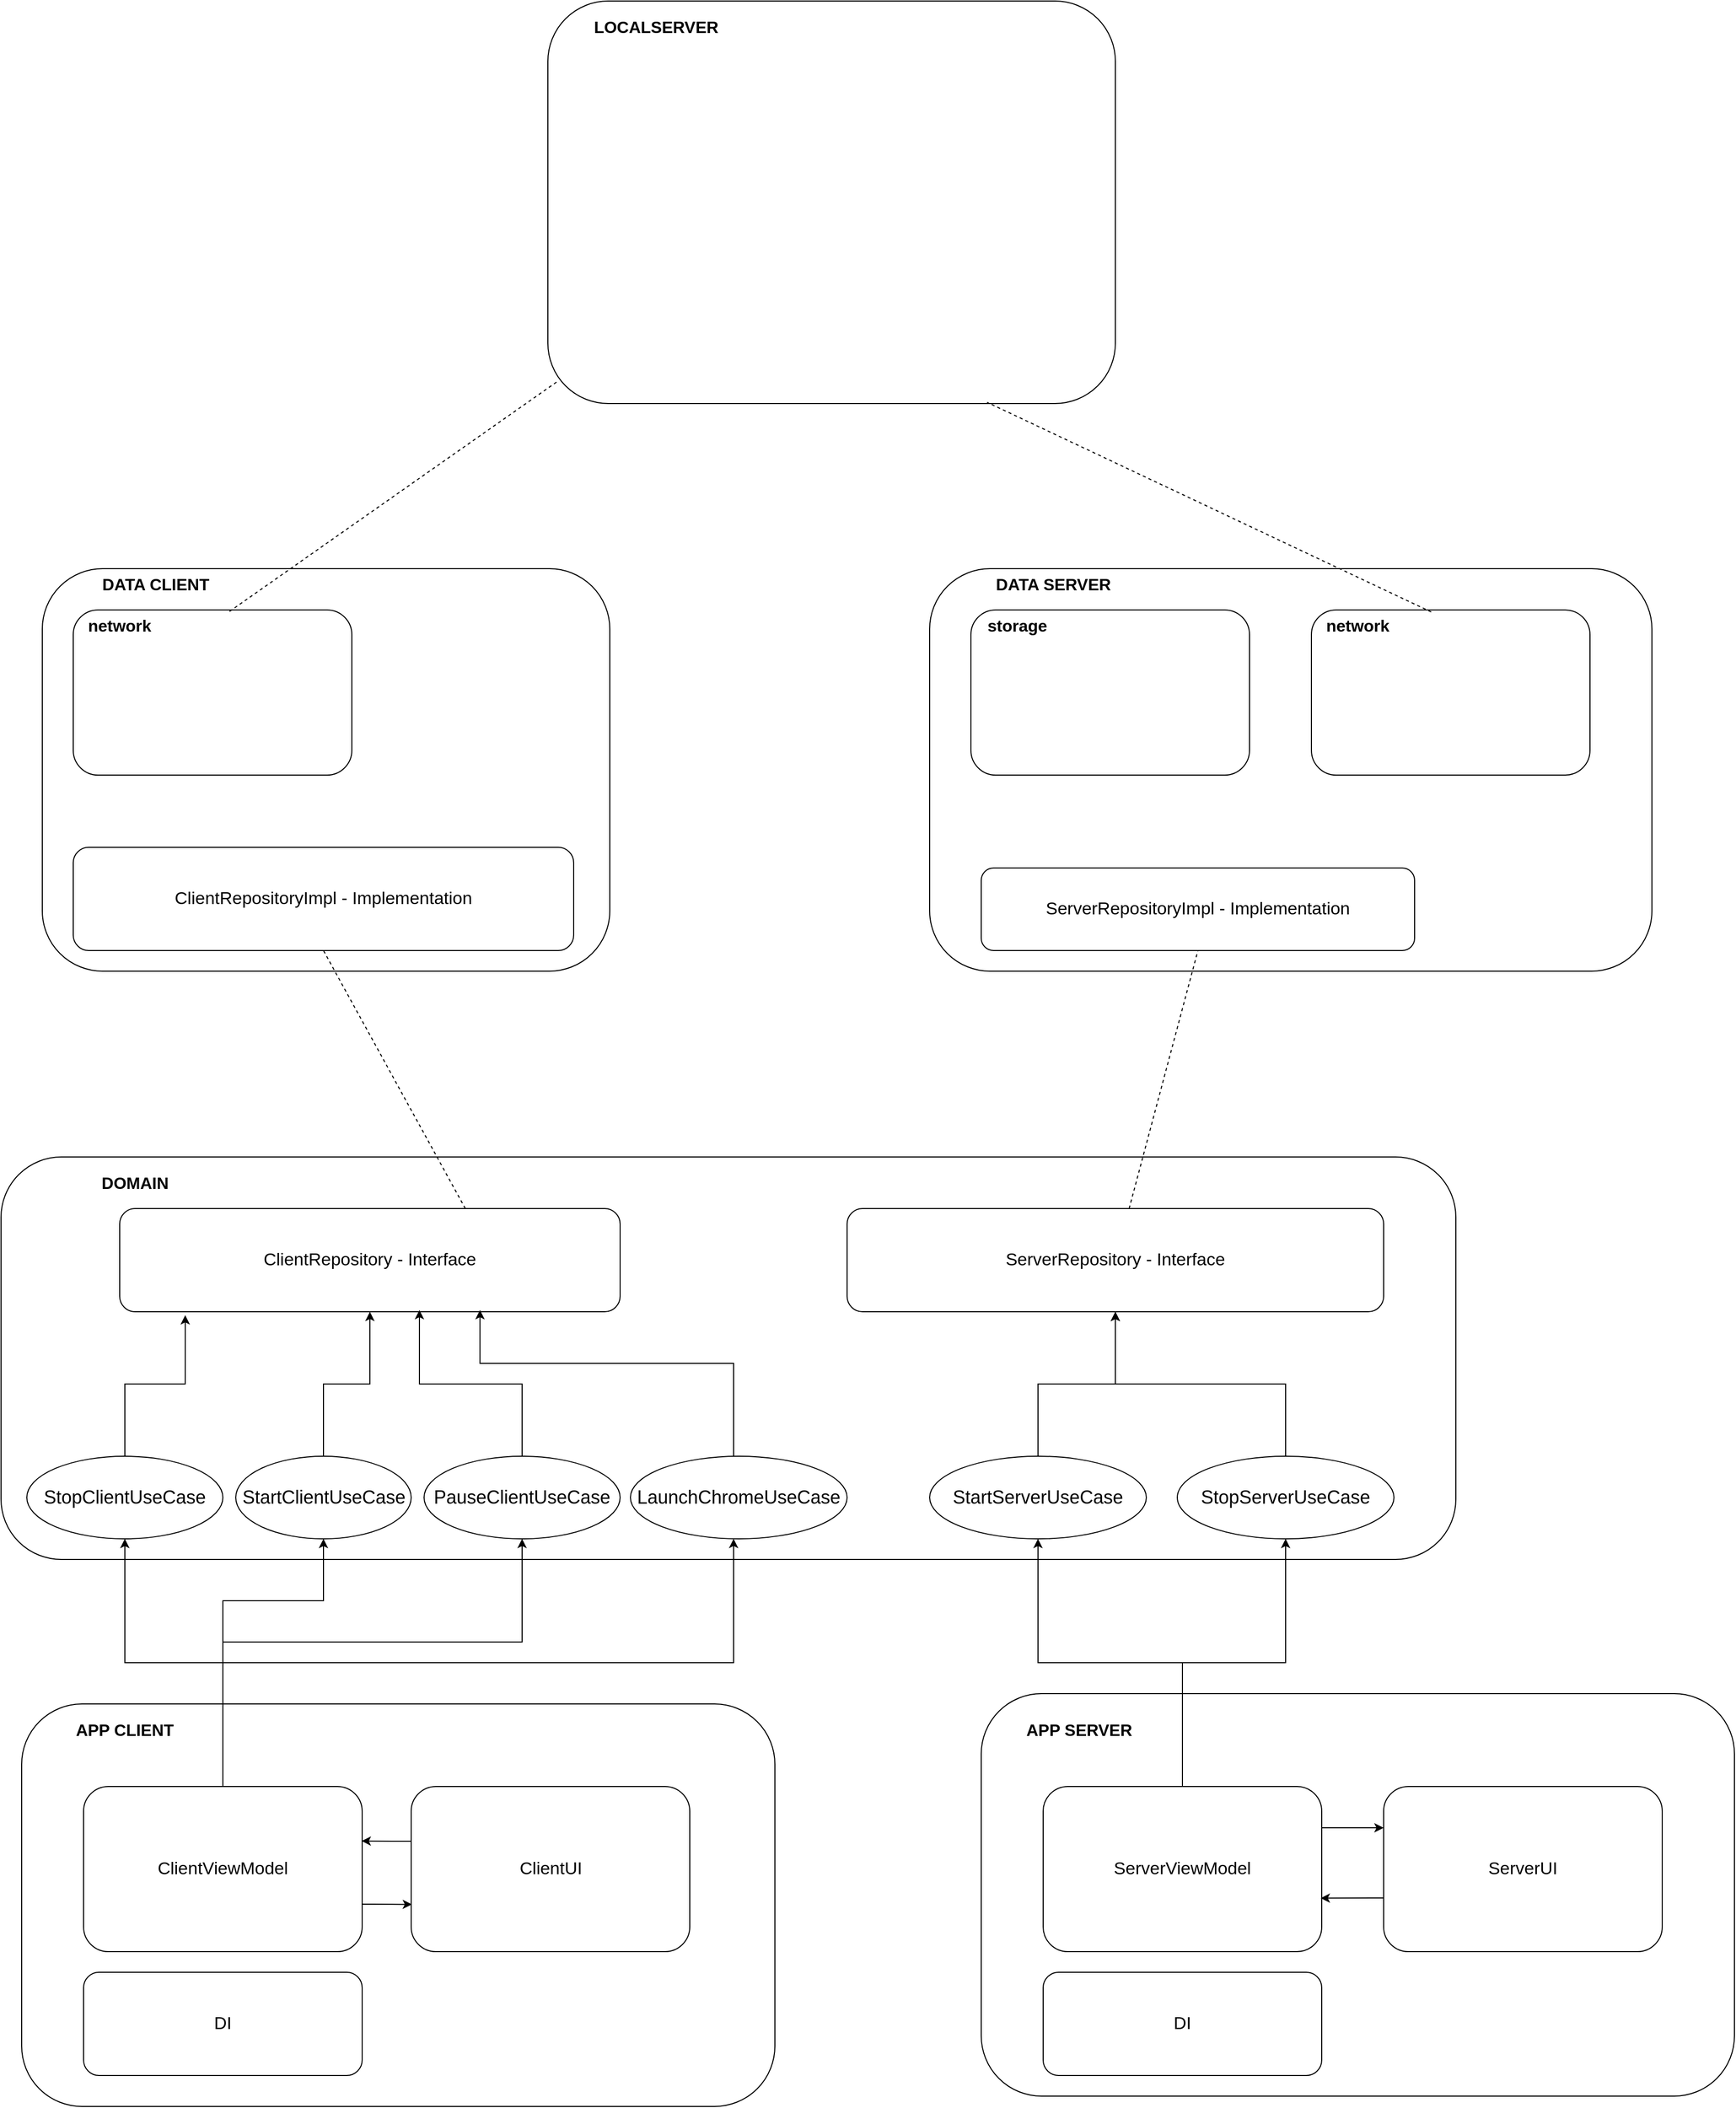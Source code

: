 <mxfile version="24.5.4" type="device">
  <diagram name="Page-1" id="dv_VYlRYfUnMwkLv-vbT">
    <mxGraphModel dx="2364" dy="3166" grid="1" gridSize="10" guides="1" tooltips="1" connect="1" arrows="1" fold="1" page="1" pageScale="1" pageWidth="850" pageHeight="1100" math="0" shadow="0">
      <root>
        <mxCell id="0" />
        <mxCell id="1" parent="0" />
        <mxCell id="EzTBEtF5ClEyaQgrT7JG-3" value="" style="rounded=1;whiteSpace=wrap;html=1;" parent="1" vertex="1">
          <mxGeometry x="-220" y="320" width="550" height="390" as="geometry" />
        </mxCell>
        <mxCell id="EzTBEtF5ClEyaQgrT7JG-8" value="&lt;b&gt;&lt;font style=&quot;font-size: 16px;&quot;&gt;DATA CLIENT&lt;/font&gt;&lt;/b&gt;" style="text;html=1;align=center;verticalAlign=middle;whiteSpace=wrap;rounded=0;" parent="1" vertex="1">
          <mxGeometry x="-190" y="320" width="160" height="30" as="geometry" />
        </mxCell>
        <mxCell id="EzTBEtF5ClEyaQgrT7JG-9" value="" style="rounded=1;whiteSpace=wrap;html=1;" parent="1" vertex="1">
          <mxGeometry x="640" y="320" width="700" height="390" as="geometry" />
        </mxCell>
        <mxCell id="EzTBEtF5ClEyaQgrT7JG-11" value="" style="rounded=1;whiteSpace=wrap;html=1;" parent="1" vertex="1">
          <mxGeometry x="-260" y="890" width="1410" height="390" as="geometry" />
        </mxCell>
        <mxCell id="EzTBEtF5ClEyaQgrT7JG-13" value="" style="rounded=1;whiteSpace=wrap;html=1;" parent="1" vertex="1">
          <mxGeometry x="-240" y="1420" width="730" height="390" as="geometry" />
        </mxCell>
        <mxCell id="EzTBEtF5ClEyaQgrT7JG-14" value="&lt;b&gt;&lt;font style=&quot;font-size: 16px;&quot;&gt;APP CLIENT&lt;/font&gt;&lt;/b&gt;" style="text;html=1;align=center;verticalAlign=middle;whiteSpace=wrap;rounded=0;" parent="1" vertex="1">
          <mxGeometry x="-190" y="1430" width="100" height="30" as="geometry" />
        </mxCell>
        <mxCell id="EzTBEtF5ClEyaQgrT7JG-15" value="" style="rounded=1;whiteSpace=wrap;html=1;" parent="1" vertex="1">
          <mxGeometry x="690" y="1410" width="730" height="390" as="geometry" />
        </mxCell>
        <mxCell id="EzTBEtF5ClEyaQgrT7JG-16" value="&lt;b&gt;&lt;font style=&quot;font-size: 16px;&quot;&gt;APP SERVER&lt;/font&gt;&lt;/b&gt;" style="text;html=1;align=center;verticalAlign=middle;whiteSpace=wrap;rounded=0;" parent="1" vertex="1">
          <mxGeometry x="730" y="1430" width="110" height="30" as="geometry" />
        </mxCell>
        <mxCell id="EzTBEtF5ClEyaQgrT7JG-17" value="&lt;b&gt;&lt;font style=&quot;font-size: 16px;&quot;&gt;DATA SERVER&lt;/font&gt;&lt;/b&gt;" style="text;html=1;align=center;verticalAlign=middle;whiteSpace=wrap;rounded=0;" parent="1" vertex="1">
          <mxGeometry x="680" y="320" width="160" height="30" as="geometry" />
        </mxCell>
        <mxCell id="EzTBEtF5ClEyaQgrT7JG-18" value="&lt;b&gt;&lt;font style=&quot;font-size: 16px;&quot;&gt;DOMAIN&lt;/font&gt;&lt;/b&gt;" style="text;html=1;align=center;verticalAlign=middle;whiteSpace=wrap;rounded=0;" parent="1" vertex="1">
          <mxGeometry x="-210" y="900" width="160" height="30" as="geometry" />
        </mxCell>
        <mxCell id="EzTBEtF5ClEyaQgrT7JG-19" value="" style="rounded=1;whiteSpace=wrap;html=1;" parent="1" vertex="1">
          <mxGeometry x="680" y="360" width="270" height="160" as="geometry" />
        </mxCell>
        <mxCell id="EzTBEtF5ClEyaQgrT7JG-20" value="&lt;b&gt;&lt;font style=&quot;font-size: 16px;&quot;&gt;storage&lt;/font&gt;&lt;/b&gt;" style="text;html=1;align=center;verticalAlign=middle;whiteSpace=wrap;rounded=0;" parent="1" vertex="1">
          <mxGeometry x="670" y="360" width="110" height="30" as="geometry" />
        </mxCell>
        <mxCell id="EzTBEtF5ClEyaQgrT7JG-23" value="" style="rounded=1;whiteSpace=wrap;html=1;" parent="1" vertex="1">
          <mxGeometry x="1010" y="360" width="270" height="160" as="geometry" />
        </mxCell>
        <mxCell id="EzTBEtF5ClEyaQgrT7JG-24" value="&lt;b&gt;&lt;font style=&quot;font-size: 16px;&quot;&gt;network&lt;/font&gt;&lt;/b&gt;" style="text;html=1;align=center;verticalAlign=middle;whiteSpace=wrap;rounded=0;" parent="1" vertex="1">
          <mxGeometry x="1000" y="360" width="110" height="30" as="geometry" />
        </mxCell>
        <mxCell id="EzTBEtF5ClEyaQgrT7JG-25" value="" style="rounded=1;whiteSpace=wrap;html=1;" parent="1" vertex="1">
          <mxGeometry x="-190" y="360" width="270" height="160" as="geometry" />
        </mxCell>
        <mxCell id="EzTBEtF5ClEyaQgrT7JG-26" value="&lt;b&gt;&lt;font style=&quot;font-size: 16px;&quot;&gt;network&lt;/font&gt;&lt;/b&gt;" style="text;html=1;align=center;verticalAlign=middle;whiteSpace=wrap;rounded=0;" parent="1" vertex="1">
          <mxGeometry x="-200" y="360" width="110" height="30" as="geometry" />
        </mxCell>
        <mxCell id="EzTBEtF5ClEyaQgrT7JG-27" value="&lt;font style=&quot;font-size: 17px;&quot;&gt;ClientRepository - Interface&lt;/font&gt;" style="rounded=1;whiteSpace=wrap;html=1;" parent="1" vertex="1">
          <mxGeometry x="-145" y="940" width="485" height="100" as="geometry" />
        </mxCell>
        <mxCell id="EzTBEtF5ClEyaQgrT7JG-29" value="&lt;font style=&quot;font-size: 17px;&quot;&gt;ServerRepository - Interface&lt;/font&gt;" style="rounded=1;whiteSpace=wrap;html=1;" parent="1" vertex="1">
          <mxGeometry x="560" y="940" width="520" height="100" as="geometry" />
        </mxCell>
        <mxCell id="EzTBEtF5ClEyaQgrT7JG-30" value="&lt;font style=&quot;font-size: 17px;&quot;&gt;ServerRepositoryImpl - Implementation&lt;/font&gt;" style="rounded=1;whiteSpace=wrap;html=1;" parent="1" vertex="1">
          <mxGeometry x="690" y="610" width="420" height="80" as="geometry" />
        </mxCell>
        <mxCell id="EzTBEtF5ClEyaQgrT7JG-31" value="&lt;font style=&quot;font-size: 17px;&quot;&gt;ClientRepositoryImpl - Implementation&lt;/font&gt;" style="rounded=1;whiteSpace=wrap;html=1;" parent="1" vertex="1">
          <mxGeometry x="-190" y="590" width="485" height="100" as="geometry" />
        </mxCell>
        <mxCell id="44aZzsMt_A5BknC07qKw-20" style="edgeStyle=orthogonalEdgeStyle;rounded=0;orthogonalLoop=1;jettySize=auto;html=1;entryX=0.5;entryY=1;entryDx=0;entryDy=0;" parent="1" source="EzTBEtF5ClEyaQgrT7JG-34" target="EzTBEtF5ClEyaQgrT7JG-39" edge="1">
          <mxGeometry relative="1" as="geometry">
            <Array as="points">
              <mxPoint x="-45" y="1320" />
              <mxPoint x="52" y="1320" />
            </Array>
          </mxGeometry>
        </mxCell>
        <mxCell id="44aZzsMt_A5BknC07qKw-21" style="edgeStyle=orthogonalEdgeStyle;rounded=0;orthogonalLoop=1;jettySize=auto;html=1;" parent="1" source="EzTBEtF5ClEyaQgrT7JG-34" target="EzTBEtF5ClEyaQgrT7JG-40" edge="1">
          <mxGeometry relative="1" as="geometry">
            <Array as="points">
              <mxPoint x="-45" y="1360" />
              <mxPoint x="245" y="1360" />
            </Array>
          </mxGeometry>
        </mxCell>
        <mxCell id="44aZzsMt_A5BknC07qKw-22" style="edgeStyle=orthogonalEdgeStyle;rounded=0;orthogonalLoop=1;jettySize=auto;html=1;" parent="1" source="EzTBEtF5ClEyaQgrT7JG-34" target="44aZzsMt_A5BknC07qKw-15" edge="1">
          <mxGeometry relative="1" as="geometry">
            <Array as="points">
              <mxPoint x="-45" y="1380" />
              <mxPoint x="450" y="1380" />
            </Array>
          </mxGeometry>
        </mxCell>
        <mxCell id="44aZzsMt_A5BknC07qKw-26" style="edgeStyle=orthogonalEdgeStyle;rounded=0;orthogonalLoop=1;jettySize=auto;html=1;" parent="1" source="EzTBEtF5ClEyaQgrT7JG-34" target="44aZzsMt_A5BknC07qKw-25" edge="1">
          <mxGeometry relative="1" as="geometry" />
        </mxCell>
        <mxCell id="EzTBEtF5ClEyaQgrT7JG-34" value="&lt;font style=&quot;font-size: 17px;&quot;&gt;ClientViewModel&lt;/font&gt;" style="rounded=1;whiteSpace=wrap;html=1;" parent="1" vertex="1">
          <mxGeometry x="-180" y="1500" width="270" height="160" as="geometry" />
        </mxCell>
        <mxCell id="EzTBEtF5ClEyaQgrT7JG-36" value="&lt;font style=&quot;font-size: 17px;&quot;&gt;ClientUI&lt;/font&gt;" style="rounded=1;whiteSpace=wrap;html=1;" parent="1" vertex="1">
          <mxGeometry x="137.5" y="1500" width="270" height="160" as="geometry" />
        </mxCell>
        <mxCell id="44aZzsMt_A5BknC07qKw-3" style="edgeStyle=orthogonalEdgeStyle;rounded=0;orthogonalLoop=1;jettySize=auto;html=1;" parent="1" source="EzTBEtF5ClEyaQgrT7JG-37" target="EzTBEtF5ClEyaQgrT7JG-41" edge="1">
          <mxGeometry relative="1" as="geometry" />
        </mxCell>
        <mxCell id="44aZzsMt_A5BknC07qKw-4" style="edgeStyle=orthogonalEdgeStyle;rounded=0;orthogonalLoop=1;jettySize=auto;html=1;" parent="1" source="EzTBEtF5ClEyaQgrT7JG-37" target="EzTBEtF5ClEyaQgrT7JG-42" edge="1">
          <mxGeometry relative="1" as="geometry" />
        </mxCell>
        <mxCell id="44aZzsMt_A5BknC07qKw-11" style="edgeStyle=orthogonalEdgeStyle;rounded=0;orthogonalLoop=1;jettySize=auto;html=1;entryX=0;entryY=0.25;entryDx=0;entryDy=0;" parent="1" source="EzTBEtF5ClEyaQgrT7JG-37" target="EzTBEtF5ClEyaQgrT7JG-38" edge="1">
          <mxGeometry relative="1" as="geometry">
            <Array as="points">
              <mxPoint x="1040" y="1540" />
              <mxPoint x="1040" y="1540" />
            </Array>
          </mxGeometry>
        </mxCell>
        <mxCell id="EzTBEtF5ClEyaQgrT7JG-37" value="&lt;font style=&quot;font-size: 17px;&quot;&gt;ServerViewModel&lt;/font&gt;" style="rounded=1;whiteSpace=wrap;html=1;" parent="1" vertex="1">
          <mxGeometry x="750" y="1500" width="270" height="160" as="geometry" />
        </mxCell>
        <mxCell id="EzTBEtF5ClEyaQgrT7JG-38" value="&lt;font style=&quot;font-size: 17px;&quot;&gt;ServerUI&lt;/font&gt;" style="rounded=1;whiteSpace=wrap;html=1;" parent="1" vertex="1">
          <mxGeometry x="1080" y="1500" width="270" height="160" as="geometry" />
        </mxCell>
        <mxCell id="44aZzsMt_A5BknC07qKw-16" style="edgeStyle=orthogonalEdgeStyle;rounded=0;orthogonalLoop=1;jettySize=auto;html=1;" parent="1" source="EzTBEtF5ClEyaQgrT7JG-39" target="EzTBEtF5ClEyaQgrT7JG-27" edge="1">
          <mxGeometry relative="1" as="geometry" />
        </mxCell>
        <mxCell id="EzTBEtF5ClEyaQgrT7JG-39" value="&lt;font style=&quot;font-size: 18px;&quot;&gt;StartClientUseCase&lt;/font&gt;" style="ellipse;whiteSpace=wrap;html=1;" parent="1" vertex="1">
          <mxGeometry x="-32.5" y="1180" width="170" height="80" as="geometry" />
        </mxCell>
        <mxCell id="EzTBEtF5ClEyaQgrT7JG-40" value="&lt;font style=&quot;font-size: 18px;&quot;&gt;PauseClientUseCase&lt;/font&gt;" style="ellipse;whiteSpace=wrap;html=1;" parent="1" vertex="1">
          <mxGeometry x="150" y="1180" width="190" height="80" as="geometry" />
        </mxCell>
        <mxCell id="44aZzsMt_A5BknC07qKw-5" style="edgeStyle=orthogonalEdgeStyle;rounded=0;orthogonalLoop=1;jettySize=auto;html=1;" parent="1" source="EzTBEtF5ClEyaQgrT7JG-41" target="EzTBEtF5ClEyaQgrT7JG-29" edge="1">
          <mxGeometry relative="1" as="geometry" />
        </mxCell>
        <mxCell id="EzTBEtF5ClEyaQgrT7JG-41" value="&lt;font style=&quot;font-size: 18px;&quot;&gt;StartServerUseCase&lt;/font&gt;" style="ellipse;whiteSpace=wrap;html=1;" parent="1" vertex="1">
          <mxGeometry x="640" y="1180" width="210" height="80" as="geometry" />
        </mxCell>
        <mxCell id="44aZzsMt_A5BknC07qKw-6" style="edgeStyle=orthogonalEdgeStyle;rounded=0;orthogonalLoop=1;jettySize=auto;html=1;" parent="1" source="EzTBEtF5ClEyaQgrT7JG-42" target="EzTBEtF5ClEyaQgrT7JG-29" edge="1">
          <mxGeometry relative="1" as="geometry" />
        </mxCell>
        <mxCell id="EzTBEtF5ClEyaQgrT7JG-42" value="&lt;font style=&quot;font-size: 18px;&quot;&gt;StopServerUseCase&lt;/font&gt;" style="ellipse;whiteSpace=wrap;html=1;" parent="1" vertex="1">
          <mxGeometry x="880" y="1180" width="210" height="80" as="geometry" />
        </mxCell>
        <mxCell id="EzTBEtF5ClEyaQgrT7JG-43" value="&lt;span style=&quot;font-size: 17px;&quot;&gt;DI&lt;/span&gt;" style="rounded=1;whiteSpace=wrap;html=1;" parent="1" vertex="1">
          <mxGeometry x="-180" y="1680" width="270" height="100" as="geometry" />
        </mxCell>
        <mxCell id="EzTBEtF5ClEyaQgrT7JG-44" value="&lt;span style=&quot;font-size: 17px;&quot;&gt;DI&lt;/span&gt;" style="rounded=1;whiteSpace=wrap;html=1;" parent="1" vertex="1">
          <mxGeometry x="750" y="1680" width="270" height="100" as="geometry" />
        </mxCell>
        <mxCell id="44aZzsMt_A5BknC07qKw-1" value="" style="rounded=1;whiteSpace=wrap;html=1;" parent="1" vertex="1">
          <mxGeometry x="270" y="-230" width="550" height="390" as="geometry" />
        </mxCell>
        <mxCell id="44aZzsMt_A5BknC07qKw-2" value="&lt;b&gt;&lt;font style=&quot;font-size: 16px;&quot;&gt;LOCALSERVER&lt;/font&gt;&lt;/b&gt;" style="text;html=1;align=center;verticalAlign=middle;whiteSpace=wrap;rounded=0;" parent="1" vertex="1">
          <mxGeometry x="295" y="-220" width="160" height="30" as="geometry" />
        </mxCell>
        <mxCell id="44aZzsMt_A5BknC07qKw-7" value="" style="endArrow=none;dashed=1;html=1;rounded=0;entryX=0.5;entryY=1;entryDx=0;entryDy=0;" parent="1" source="EzTBEtF5ClEyaQgrT7JG-29" target="EzTBEtF5ClEyaQgrT7JG-30" edge="1">
          <mxGeometry width="50" height="50" relative="1" as="geometry">
            <mxPoint x="710" y="790" as="sourcePoint" />
            <mxPoint x="760" y="740" as="targetPoint" />
          </mxGeometry>
        </mxCell>
        <mxCell id="44aZzsMt_A5BknC07qKw-8" value="" style="endArrow=none;dashed=1;html=1;rounded=0;exitX=0.43;exitY=0.012;exitDx=0;exitDy=0;exitPerimeter=0;entryX=0.774;entryY=0.997;entryDx=0;entryDy=0;entryPerimeter=0;" parent="1" source="EzTBEtF5ClEyaQgrT7JG-23" target="44aZzsMt_A5BknC07qKw-1" edge="1">
          <mxGeometry width="50" height="50" relative="1" as="geometry">
            <mxPoint x="920" y="260" as="sourcePoint" />
            <mxPoint x="987" y="10" as="targetPoint" />
          </mxGeometry>
        </mxCell>
        <mxCell id="44aZzsMt_A5BknC07qKw-12" style="edgeStyle=orthogonalEdgeStyle;rounded=0;orthogonalLoop=1;jettySize=auto;html=1;entryX=0.996;entryY=0.676;entryDx=0;entryDy=0;entryPerimeter=0;" parent="1" source="EzTBEtF5ClEyaQgrT7JG-38" target="EzTBEtF5ClEyaQgrT7JG-37" edge="1">
          <mxGeometry relative="1" as="geometry">
            <Array as="points">
              <mxPoint x="1070" y="1608" />
              <mxPoint x="1070" y="1608" />
            </Array>
          </mxGeometry>
        </mxCell>
        <mxCell id="44aZzsMt_A5BknC07qKw-13" style="edgeStyle=orthogonalEdgeStyle;rounded=0;orthogonalLoop=1;jettySize=auto;html=1;entryX=0.003;entryY=0.714;entryDx=0;entryDy=0;entryPerimeter=0;" parent="1" source="EzTBEtF5ClEyaQgrT7JG-34" target="EzTBEtF5ClEyaQgrT7JG-36" edge="1">
          <mxGeometry relative="1" as="geometry">
            <Array as="points">
              <mxPoint x="100" y="1614" />
              <mxPoint x="100" y="1614" />
            </Array>
          </mxGeometry>
        </mxCell>
        <mxCell id="44aZzsMt_A5BknC07qKw-14" style="edgeStyle=orthogonalEdgeStyle;rounded=0;orthogonalLoop=1;jettySize=auto;html=1;entryX=0.998;entryY=0.33;entryDx=0;entryDy=0;entryPerimeter=0;" parent="1" source="EzTBEtF5ClEyaQgrT7JG-36" target="EzTBEtF5ClEyaQgrT7JG-34" edge="1">
          <mxGeometry relative="1" as="geometry">
            <Array as="points">
              <mxPoint x="120" y="1553" />
              <mxPoint x="120" y="1553" />
            </Array>
          </mxGeometry>
        </mxCell>
        <mxCell id="44aZzsMt_A5BknC07qKw-15" value="&lt;font style=&quot;font-size: 18px;&quot;&gt;LaunchChromeUseCase&lt;/font&gt;" style="ellipse;whiteSpace=wrap;html=1;" parent="1" vertex="1">
          <mxGeometry x="350" y="1180" width="210" height="80" as="geometry" />
        </mxCell>
        <mxCell id="44aZzsMt_A5BknC07qKw-18" style="edgeStyle=orthogonalEdgeStyle;rounded=0;orthogonalLoop=1;jettySize=auto;html=1;entryX=0.72;entryY=0.983;entryDx=0;entryDy=0;entryPerimeter=0;" parent="1" source="44aZzsMt_A5BknC07qKw-15" target="EzTBEtF5ClEyaQgrT7JG-27" edge="1">
          <mxGeometry relative="1" as="geometry">
            <Array as="points">
              <mxPoint x="450" y="1090" />
              <mxPoint x="204" y="1090" />
            </Array>
          </mxGeometry>
        </mxCell>
        <mxCell id="44aZzsMt_A5BknC07qKw-19" style="edgeStyle=orthogonalEdgeStyle;rounded=0;orthogonalLoop=1;jettySize=auto;html=1;entryX=0.599;entryY=0.983;entryDx=0;entryDy=0;entryPerimeter=0;" parent="1" source="EzTBEtF5ClEyaQgrT7JG-40" target="EzTBEtF5ClEyaQgrT7JG-27" edge="1">
          <mxGeometry relative="1" as="geometry" />
        </mxCell>
        <mxCell id="44aZzsMt_A5BknC07qKw-23" value="" style="endArrow=none;dashed=1;html=1;rounded=0;entryX=0.5;entryY=1;entryDx=0;entryDy=0;" parent="1" target="EzTBEtF5ClEyaQgrT7JG-31" edge="1">
          <mxGeometry width="50" height="50" relative="1" as="geometry">
            <mxPoint x="190" y="940" as="sourcePoint" />
            <mxPoint x="257" y="690" as="targetPoint" />
          </mxGeometry>
        </mxCell>
        <mxCell id="44aZzsMt_A5BknC07qKw-24" value="" style="endArrow=none;dashed=1;html=1;rounded=0;exitX=0.561;exitY=0.009;exitDx=0;exitDy=0;entryX=0.018;entryY=0.944;entryDx=0;entryDy=0;entryPerimeter=0;exitPerimeter=0;" parent="1" source="EzTBEtF5ClEyaQgrT7JG-25" target="44aZzsMt_A5BknC07qKw-1" edge="1">
          <mxGeometry width="50" height="50" relative="1" as="geometry">
            <mxPoint x="520" y="350" as="sourcePoint" />
            <mxPoint x="90" y="147" as="targetPoint" />
          </mxGeometry>
        </mxCell>
        <mxCell id="44aZzsMt_A5BknC07qKw-25" value="&lt;font style=&quot;font-size: 18px;&quot;&gt;StopClientUseCase&lt;/font&gt;" style="ellipse;whiteSpace=wrap;html=1;" parent="1" vertex="1">
          <mxGeometry x="-235" y="1180" width="190" height="80" as="geometry" />
        </mxCell>
        <mxCell id="44aZzsMt_A5BknC07qKw-27" style="edgeStyle=orthogonalEdgeStyle;rounded=0;orthogonalLoop=1;jettySize=auto;html=1;entryX=0.131;entryY=1.033;entryDx=0;entryDy=0;entryPerimeter=0;" parent="1" source="44aZzsMt_A5BknC07qKw-25" target="EzTBEtF5ClEyaQgrT7JG-27" edge="1">
          <mxGeometry relative="1" as="geometry" />
        </mxCell>
      </root>
    </mxGraphModel>
  </diagram>
</mxfile>
